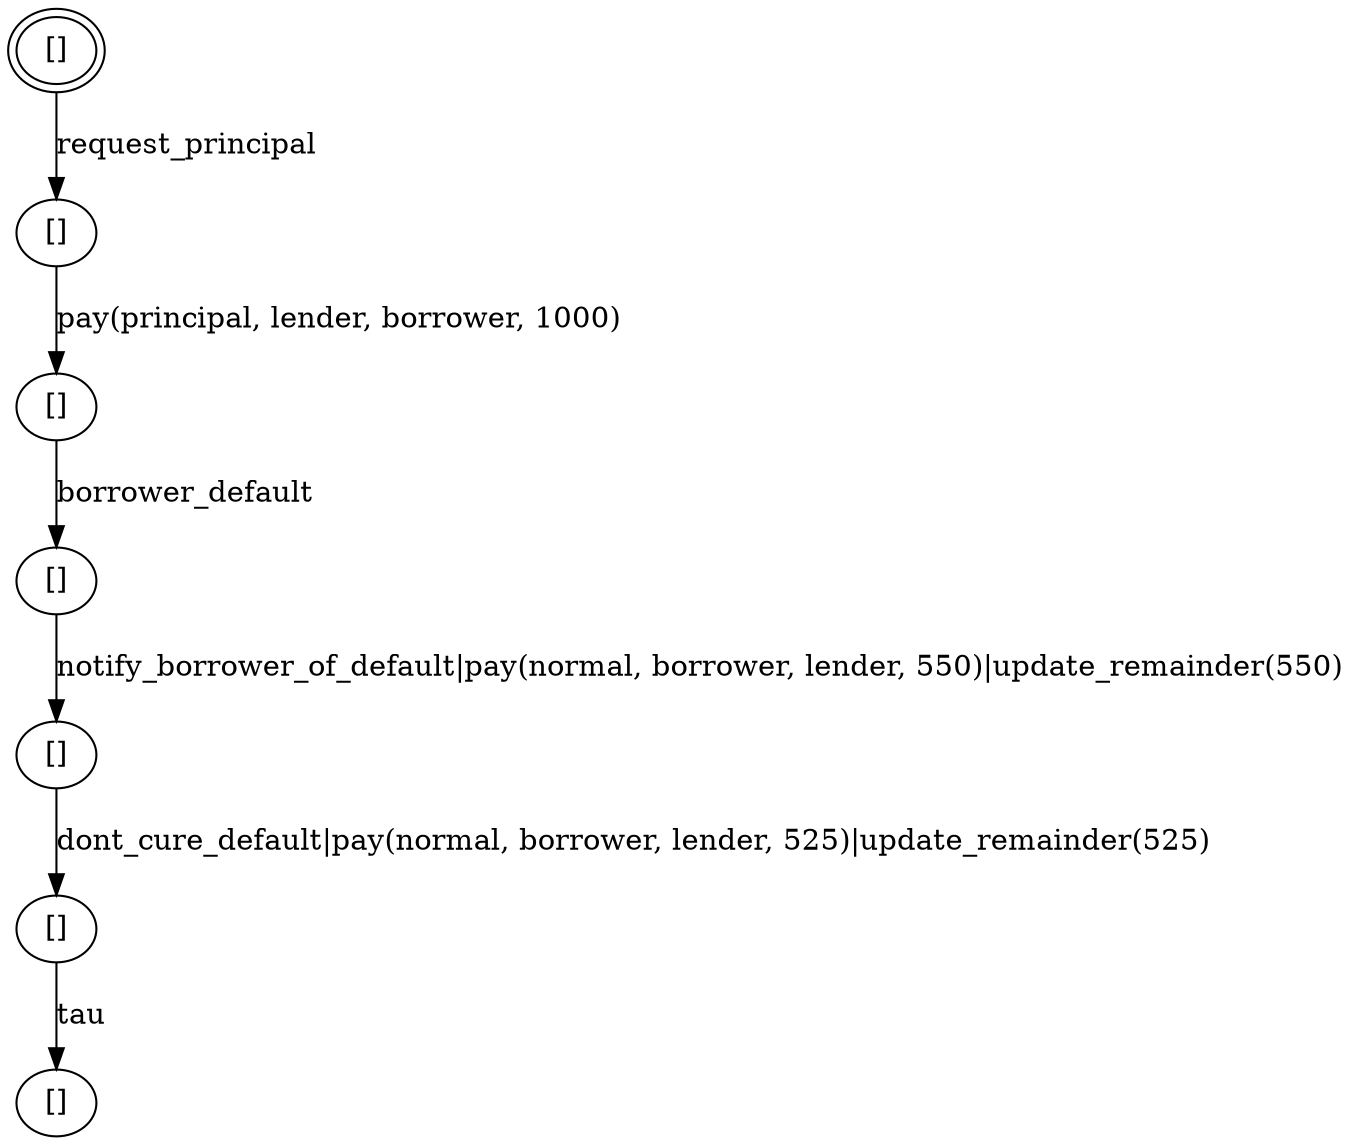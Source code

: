 digraph G {
center = TRUE;
mclimit = 10.0;
nodesep = 0.05;
node [ width=0.25, height=0.25, label="" ];
s5 [ peripheries=2 ];
s0 [label="[]"];
s1 [label="[]"];
s2 [label="[]"];
s3 [label="[]"];
s4 [label="[]"];
s5 [label="[]"];
s6 [label="[]"];
s0->s6[label="tau"];
s1->s0[label="dont_cure_default|pay(normal, borrower, lender, 525)|update_remainder(525)"];
s2->s1[label="notify_borrower_of_default|pay(normal, borrower, lender, 550)|update_remainder(550)"];
s3->s2[label="borrower_default"];
s4->s3[label="pay(principal, lender, borrower, 1000)"];
s5->s4[label="request_principal"];
}
